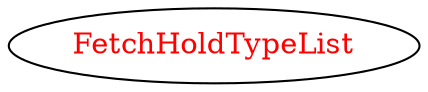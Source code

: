 digraph dependencyGraph {
 concentrate=true;
 ranksep="2.0";
 rankdir="LR"; 
 splines="ortho";
"FetchHoldTypeList" [fontcolor="red"];
}